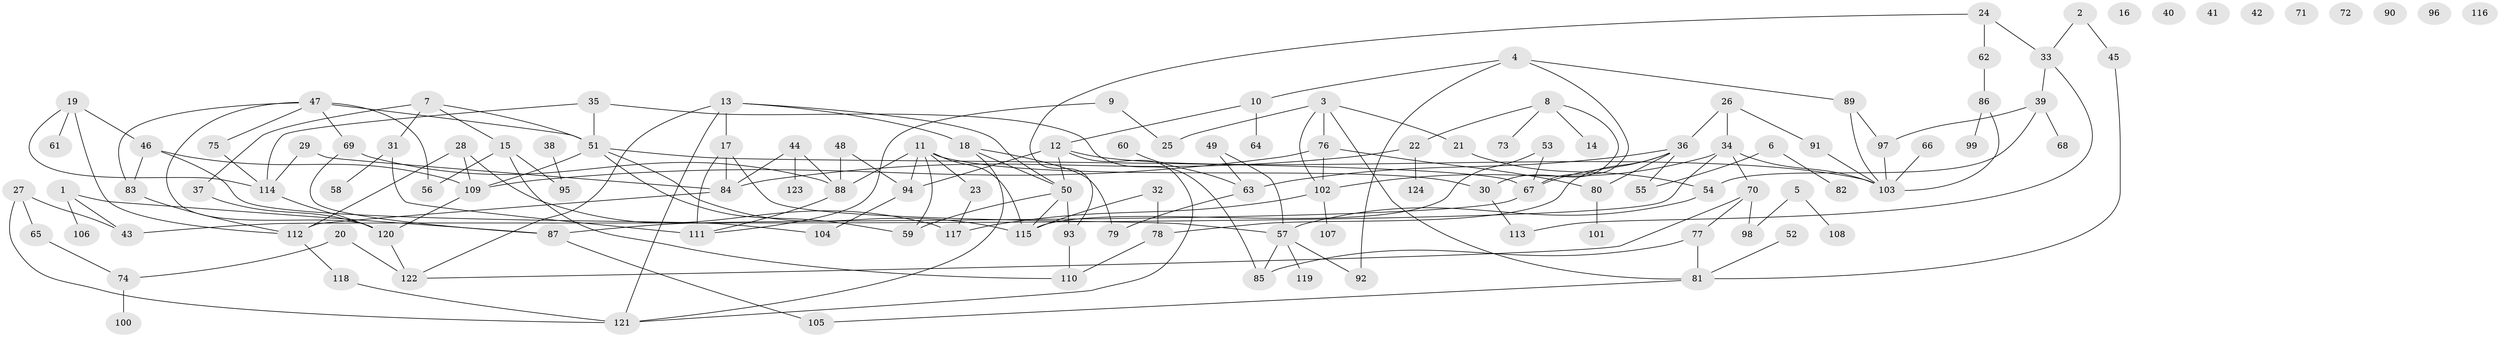 // coarse degree distribution, {2: 0.23255813953488372, 0: 0.10465116279069768, 5: 0.11627906976744186, 4: 0.11627906976744186, 3: 0.16279069767441862, 1: 0.1744186046511628, 9: 0.011627906976744186, 8: 0.023255813953488372, 6: 0.023255813953488372, 7: 0.023255813953488372, 10: 0.011627906976744186}
// Generated by graph-tools (version 1.1) at 2025/42/03/04/25 21:42:31]
// undirected, 124 vertices, 173 edges
graph export_dot {
graph [start="1"]
  node [color=gray90,style=filled];
  1;
  2;
  3;
  4;
  5;
  6;
  7;
  8;
  9;
  10;
  11;
  12;
  13;
  14;
  15;
  16;
  17;
  18;
  19;
  20;
  21;
  22;
  23;
  24;
  25;
  26;
  27;
  28;
  29;
  30;
  31;
  32;
  33;
  34;
  35;
  36;
  37;
  38;
  39;
  40;
  41;
  42;
  43;
  44;
  45;
  46;
  47;
  48;
  49;
  50;
  51;
  52;
  53;
  54;
  55;
  56;
  57;
  58;
  59;
  60;
  61;
  62;
  63;
  64;
  65;
  66;
  67;
  68;
  69;
  70;
  71;
  72;
  73;
  74;
  75;
  76;
  77;
  78;
  79;
  80;
  81;
  82;
  83;
  84;
  85;
  86;
  87;
  88;
  89;
  90;
  91;
  92;
  93;
  94;
  95;
  96;
  97;
  98;
  99;
  100;
  101;
  102;
  103;
  104;
  105;
  106;
  107;
  108;
  109;
  110;
  111;
  112;
  113;
  114;
  115;
  116;
  117;
  118;
  119;
  120;
  121;
  122;
  123;
  124;
  1 -- 43;
  1 -- 87;
  1 -- 106;
  2 -- 33;
  2 -- 45;
  3 -- 21;
  3 -- 25;
  3 -- 76;
  3 -- 81;
  3 -- 102;
  4 -- 10;
  4 -- 67;
  4 -- 89;
  4 -- 92;
  5 -- 98;
  5 -- 108;
  6 -- 55;
  6 -- 82;
  7 -- 15;
  7 -- 31;
  7 -- 37;
  7 -- 51;
  8 -- 14;
  8 -- 22;
  8 -- 30;
  8 -- 73;
  9 -- 25;
  9 -- 111;
  10 -- 12;
  10 -- 64;
  11 -- 23;
  11 -- 30;
  11 -- 59;
  11 -- 88;
  11 -- 94;
  11 -- 115;
  12 -- 50;
  12 -- 94;
  12 -- 103;
  12 -- 121;
  13 -- 17;
  13 -- 18;
  13 -- 50;
  13 -- 121;
  13 -- 122;
  15 -- 56;
  15 -- 95;
  15 -- 110;
  17 -- 57;
  17 -- 84;
  17 -- 111;
  18 -- 50;
  18 -- 79;
  18 -- 121;
  19 -- 46;
  19 -- 61;
  19 -- 112;
  19 -- 114;
  20 -- 74;
  20 -- 122;
  21 -- 54;
  22 -- 84;
  22 -- 124;
  23 -- 117;
  24 -- 33;
  24 -- 62;
  24 -- 93;
  26 -- 34;
  26 -- 36;
  26 -- 91;
  27 -- 43;
  27 -- 65;
  27 -- 121;
  28 -- 109;
  28 -- 112;
  28 -- 117;
  29 -- 84;
  29 -- 114;
  30 -- 113;
  31 -- 58;
  31 -- 111;
  32 -- 78;
  32 -- 115;
  33 -- 39;
  33 -- 113;
  34 -- 43;
  34 -- 70;
  34 -- 102;
  34 -- 103;
  35 -- 51;
  35 -- 85;
  35 -- 114;
  36 -- 55;
  36 -- 63;
  36 -- 67;
  36 -- 78;
  36 -- 80;
  37 -- 120;
  38 -- 95;
  39 -- 54;
  39 -- 68;
  39 -- 97;
  44 -- 84;
  44 -- 88;
  44 -- 123;
  45 -- 81;
  46 -- 83;
  46 -- 104;
  46 -- 109;
  47 -- 51;
  47 -- 56;
  47 -- 69;
  47 -- 75;
  47 -- 83;
  47 -- 120;
  48 -- 88;
  48 -- 94;
  49 -- 57;
  49 -- 63;
  50 -- 59;
  50 -- 93;
  50 -- 115;
  51 -- 59;
  51 -- 67;
  51 -- 109;
  51 -- 115;
  52 -- 81;
  53 -- 67;
  53 -- 115;
  54 -- 57;
  57 -- 85;
  57 -- 92;
  57 -- 119;
  60 -- 63;
  62 -- 86;
  63 -- 79;
  65 -- 74;
  66 -- 103;
  67 -- 87;
  69 -- 87;
  69 -- 88;
  70 -- 77;
  70 -- 98;
  70 -- 122;
  74 -- 100;
  75 -- 114;
  76 -- 80;
  76 -- 102;
  76 -- 109;
  77 -- 81;
  77 -- 85;
  78 -- 110;
  80 -- 101;
  81 -- 105;
  83 -- 112;
  84 -- 112;
  86 -- 99;
  86 -- 103;
  87 -- 105;
  88 -- 111;
  89 -- 97;
  89 -- 103;
  91 -- 103;
  93 -- 110;
  94 -- 104;
  97 -- 103;
  102 -- 107;
  102 -- 117;
  109 -- 120;
  112 -- 118;
  114 -- 120;
  118 -- 121;
  120 -- 122;
}
